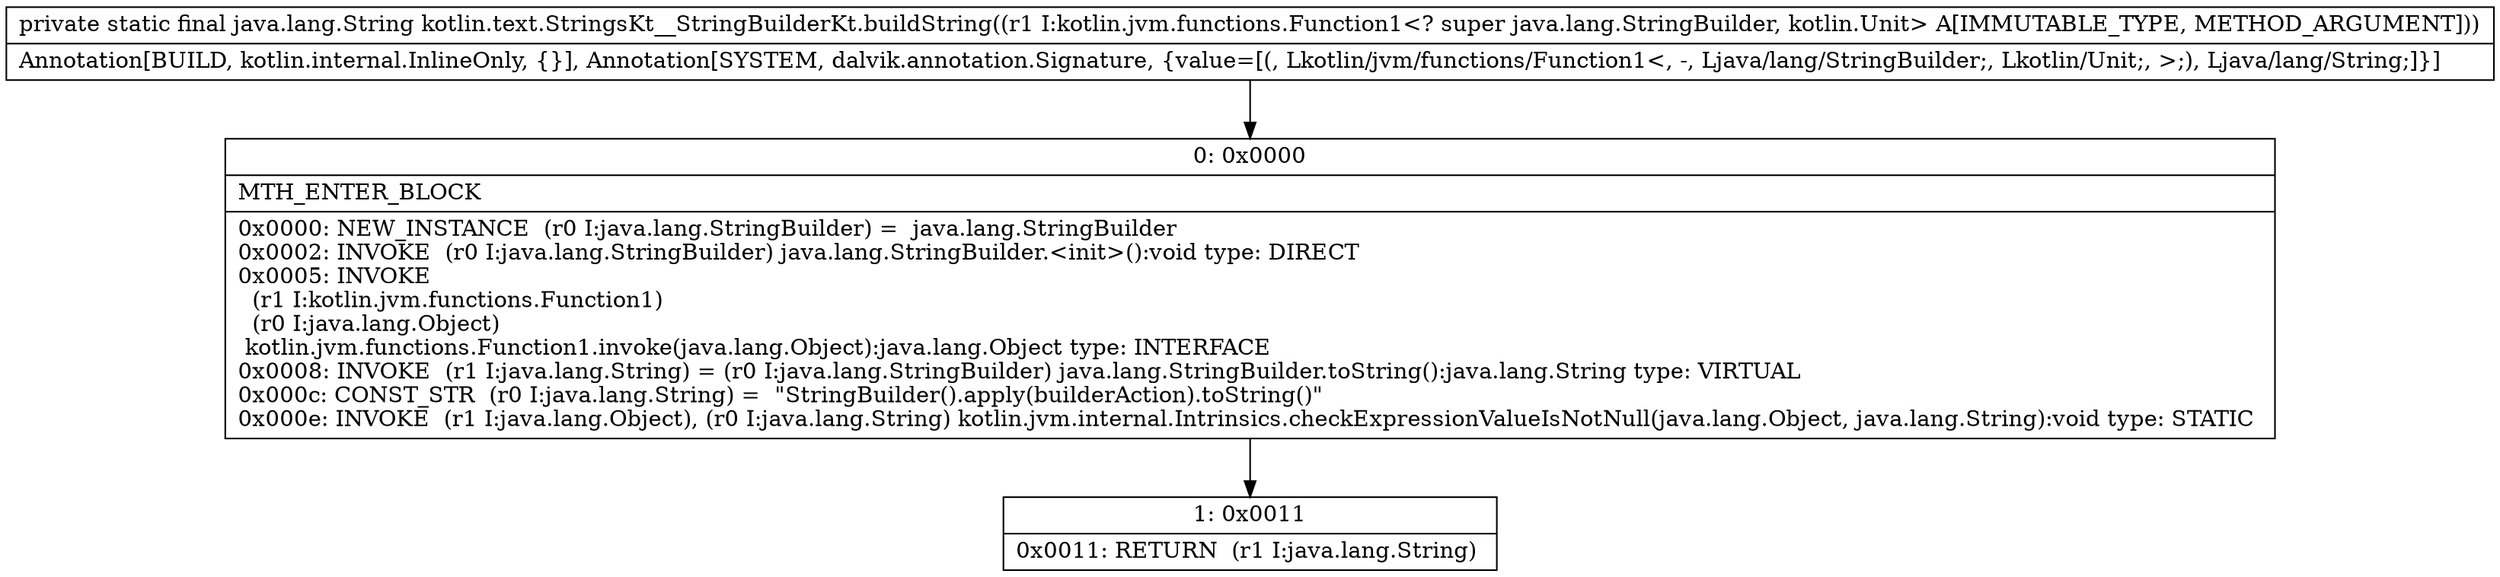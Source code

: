 digraph "CFG forkotlin.text.StringsKt__StringBuilderKt.buildString(Lkotlin\/jvm\/functions\/Function1;)Ljava\/lang\/String;" {
Node_0 [shape=record,label="{0\:\ 0x0000|MTH_ENTER_BLOCK\l|0x0000: NEW_INSTANCE  (r0 I:java.lang.StringBuilder) =  java.lang.StringBuilder \l0x0002: INVOKE  (r0 I:java.lang.StringBuilder) java.lang.StringBuilder.\<init\>():void type: DIRECT \l0x0005: INVOKE  \l  (r1 I:kotlin.jvm.functions.Function1)\l  (r0 I:java.lang.Object)\l kotlin.jvm.functions.Function1.invoke(java.lang.Object):java.lang.Object type: INTERFACE \l0x0008: INVOKE  (r1 I:java.lang.String) = (r0 I:java.lang.StringBuilder) java.lang.StringBuilder.toString():java.lang.String type: VIRTUAL \l0x000c: CONST_STR  (r0 I:java.lang.String) =  \"StringBuilder().apply(builderAction).toString()\" \l0x000e: INVOKE  (r1 I:java.lang.Object), (r0 I:java.lang.String) kotlin.jvm.internal.Intrinsics.checkExpressionValueIsNotNull(java.lang.Object, java.lang.String):void type: STATIC \l}"];
Node_1 [shape=record,label="{1\:\ 0x0011|0x0011: RETURN  (r1 I:java.lang.String) \l}"];
MethodNode[shape=record,label="{private static final java.lang.String kotlin.text.StringsKt__StringBuilderKt.buildString((r1 I:kotlin.jvm.functions.Function1\<? super java.lang.StringBuilder, kotlin.Unit\> A[IMMUTABLE_TYPE, METHOD_ARGUMENT]))  | Annotation[BUILD, kotlin.internal.InlineOnly, \{\}], Annotation[SYSTEM, dalvik.annotation.Signature, \{value=[(, Lkotlin\/jvm\/functions\/Function1\<, \-, Ljava\/lang\/StringBuilder;, Lkotlin\/Unit;, \>;), Ljava\/lang\/String;]\}]\l}"];
MethodNode -> Node_0;
Node_0 -> Node_1;
}

